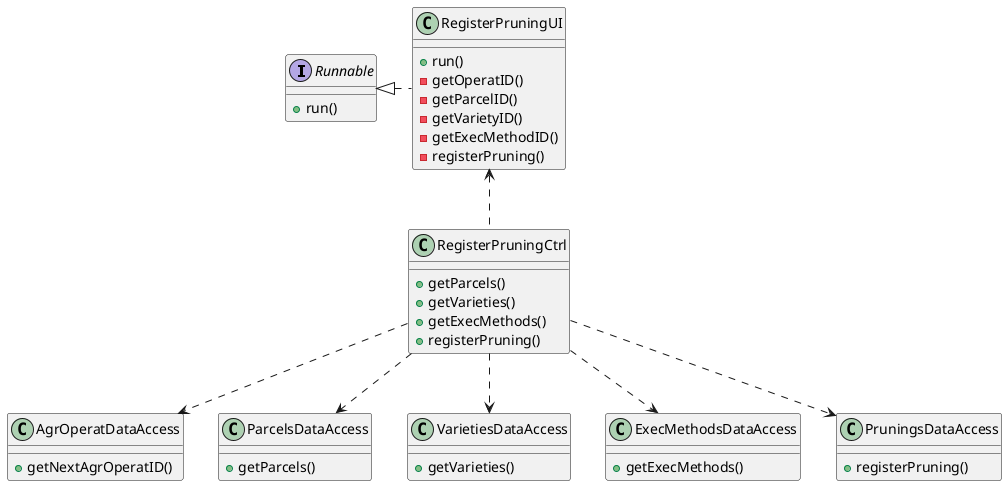 @startuml
'skinparam monochrome true
skinparam packageStyle rectangle
skinparam shadowing false
skinparam linetype polyline

interface Runnable{
+run()
}

class RegisterPruningUI{
+run()
-getOperatID()
-getParcelID()
-getVarietyID()
-getExecMethodID()
-registerPruning()
}

class RegisterPruningCtrl{
+getParcels()
+getVarieties()
+getExecMethods()
+registerPruning()
}

class AgrOperatDataAccess{
+getNextAgrOperatID()
}

class ParcelsDataAccess{
+getParcels()
}

class VarietiesDataAccess{
+getVarieties()
}

class ExecMethodsDataAccess{
+getExecMethods()
}

class PruningsDataAccess{
+registerPruning()
}

Runnable<|.r.RegisterPruningUI

RegisterPruningUI<.d.RegisterPruningCtrl

RegisterPruningCtrl..>AgrOperatDataAccess
RegisterPruningCtrl..>ParcelsDataAccess
RegisterPruningCtrl..>VarietiesDataAccess
RegisterPruningCtrl..>ExecMethodsDataAccess
RegisterPruningCtrl..>PruningsDataAccess


@enduml
